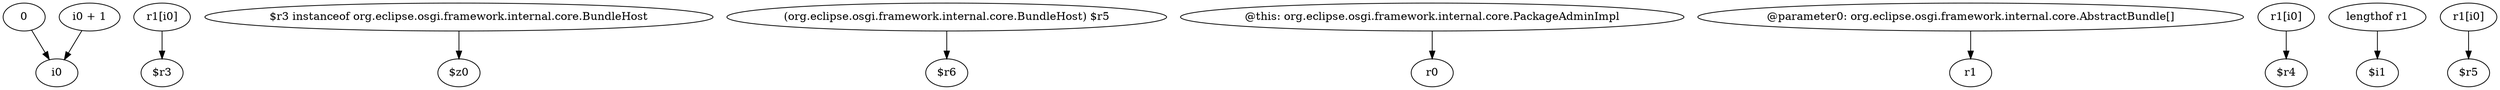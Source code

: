 digraph g {
0[label="0"]
1[label="i0"]
0->1[label=""]
2[label="r1[i0]"]
3[label="$r3"]
2->3[label=""]
4[label="$r3 instanceof org.eclipse.osgi.framework.internal.core.BundleHost"]
5[label="$z0"]
4->5[label=""]
6[label="(org.eclipse.osgi.framework.internal.core.BundleHost) $r5"]
7[label="$r6"]
6->7[label=""]
8[label="@this: org.eclipse.osgi.framework.internal.core.PackageAdminImpl"]
9[label="r0"]
8->9[label=""]
10[label="@parameter0: org.eclipse.osgi.framework.internal.core.AbstractBundle[]"]
11[label="r1"]
10->11[label=""]
12[label="r1[i0]"]
13[label="$r4"]
12->13[label=""]
14[label="lengthof r1"]
15[label="$i1"]
14->15[label=""]
16[label="i0 + 1"]
16->1[label=""]
17[label="r1[i0]"]
18[label="$r5"]
17->18[label=""]
}